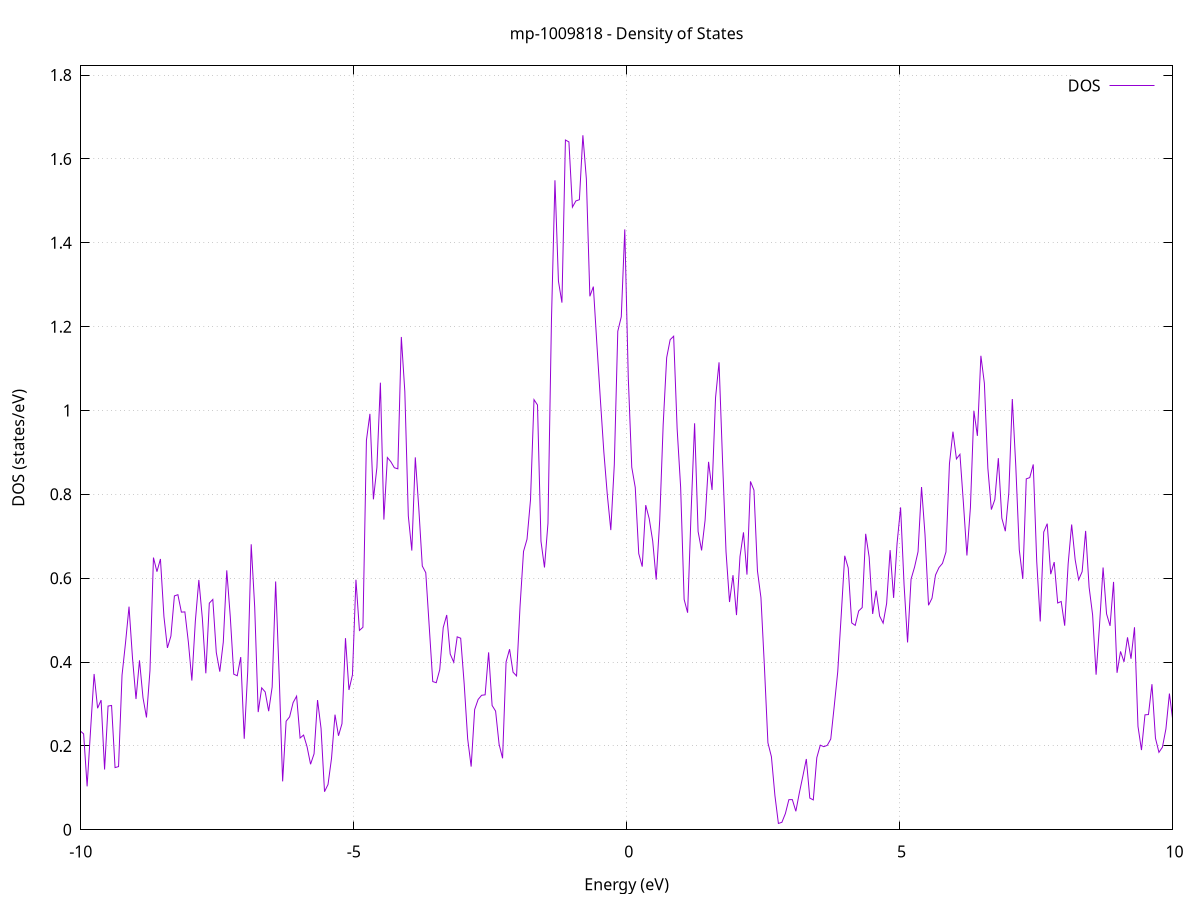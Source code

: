 set title 'mp-1009818 - Density of States'
set xlabel 'Energy (eV)'
set ylabel 'DOS (states/eV)'
set grid
set xrange [-10:10]
set yrange [0:1.822]
set xzeroaxis lt -1
set terminal png size 800,600
set output 'mp-1009818_dos_gnuplot.png'
plot '-' using 1:2 with lines title 'DOS'
-21.588700 0.000000
-21.524700 0.000000
-21.460800 0.000000
-21.396800 0.000000
-21.332900 0.000000
-21.268900 0.000000
-21.204900 0.000000
-21.141000 0.000000
-21.077000 0.000000
-21.013100 0.000000
-20.949100 0.000000
-20.885100 0.000000
-20.821200 0.000000
-20.757200 0.000000
-20.693300 0.000000
-20.629300 0.000000
-20.565300 0.000000
-20.501400 0.000000
-20.437400 0.000000
-20.373500 0.000000
-20.309500 0.000000
-20.245500 0.000000
-20.181600 0.000000
-20.117600 0.000000
-20.053700 0.000000
-19.989700 0.000000
-19.925800 0.000000
-19.861800 0.000000
-19.797800 0.000000
-19.733900 0.000000
-19.669900 0.000000
-19.606000 0.000000
-19.542000 0.000000
-19.478000 0.000000
-19.414100 0.000000
-19.350100 0.000000
-19.286200 0.000000
-19.222200 0.000000
-19.158200 0.000000
-19.094300 0.000000
-19.030300 0.000000
-18.966400 0.000000
-18.902400 0.000000
-18.838400 0.000000
-18.774500 0.000000
-18.710500 0.000000
-18.646600 0.000000
-18.582600 0.000000
-18.518600 0.000000
-18.454700 0.000000
-18.390700 0.000000
-18.326800 0.000000
-18.262800 0.000000
-18.198800 0.000000
-18.134900 0.000000
-18.070900 0.000000
-18.007000 0.000000
-17.943000 0.000000
-17.879000 0.000000
-17.815100 0.000000
-17.751100 0.000000
-17.687200 0.000000
-17.623200 0.000000
-17.559200 0.000000
-17.495300 0.000000
-17.431300 0.000000
-17.367400 0.000000
-17.303400 0.000000
-17.239400 0.000000
-17.175500 0.000000
-17.111500 0.000000
-17.047600 0.000000
-16.983600 0.000000
-16.919600 0.000000
-16.855700 0.000000
-16.791700 0.000000
-16.727800 0.000000
-16.663800 0.000000
-16.599800 0.000000
-16.535900 0.000000
-16.471900 0.000000
-16.408000 0.000000
-16.344000 0.000000
-16.280000 0.000000
-16.216100 0.000000
-16.152100 0.000000
-16.088200 0.000000
-16.024200 0.000000
-15.960200 0.000000
-15.896300 0.000000
-15.832300 0.000600
-15.768400 0.010500
-15.704400 0.048500
-15.640400 0.069600
-15.576500 0.091100
-15.512500 0.129900
-15.448600 0.113600
-15.384600 0.130300
-15.320600 0.166600
-15.256700 0.149900
-15.192700 0.193000
-15.128800 0.208500
-15.064800 0.159100
-15.000800 0.168900
-14.936900 0.251400
-14.872900 0.228700
-14.809000 0.316300
-14.745000 0.222500
-14.681000 0.114800
-14.617100 0.243200
-14.553100 0.421600
-14.489200 0.276400
-14.425200 0.284100
-14.361200 0.293500
-14.297300 0.236000
-14.233300 0.301000
-14.169400 0.335300
-14.105400 0.413000
-14.041400 0.396400
-13.977500 0.280900
-13.913500 0.292100
-13.849600 0.411300
-13.785600 0.412900
-13.721600 0.496800
-13.657700 0.267700
-13.593700 0.417700
-13.529800 0.506600
-13.465800 0.367600
-13.401800 0.466300
-13.337900 0.547500
-13.273900 0.473900
-13.210000 0.588300
-13.146000 0.366300
-13.082000 0.497800
-13.018100 0.658000
-12.954100 0.618800
-12.890200 0.625900
-12.826200 0.684200
-12.762200 0.710600
-12.698300 0.853400
-12.634300 0.764100
-12.570400 0.855800
-12.506400 0.867000
-12.442400 0.757500
-12.378500 1.008300
-12.314500 0.995600
-12.250600 0.584300
-12.186600 0.537900
-12.122600 0.799800
-12.058700 0.882000
-11.994700 0.492500
-11.930800 0.518400
-11.866800 0.431500
-11.802900 0.531000
-11.738900 0.702300
-11.674900 0.490500
-11.611000 0.340700
-11.547000 0.432100
-11.483100 0.479600
-11.419100 0.581200
-11.355100 0.465400
-11.291200 0.417100
-11.227200 0.316900
-11.163300 0.433800
-11.099300 0.516600
-11.035300 0.369800
-10.971400 0.368300
-10.907400 0.477500
-10.843500 0.337900
-10.779500 0.180700
-10.715500 0.124800
-10.651600 0.156900
-10.587600 0.097200
-10.523700 0.131000
-10.459700 0.182700
-10.395700 0.200900
-10.331800 0.266600
-10.267800 0.189200
-10.203900 0.137900
-10.139900 0.152000
-10.075900 0.208900
-10.012000 0.236000
-9.948000 0.228700
-9.884100 0.103500
-9.820100 0.239400
-9.756100 0.371600
-9.692200 0.289900
-9.628200 0.309300
-9.564300 0.143800
-9.500300 0.295100
-9.436300 0.296500
-9.372400 0.148300
-9.308400 0.150700
-9.244500 0.368900
-9.180500 0.445900
-9.116500 0.532200
-9.052600 0.409400
-8.988600 0.311800
-8.924700 0.404200
-8.860700 0.315200
-8.796700 0.267900
-8.732800 0.379500
-8.668800 0.649200
-8.604900 0.615600
-8.540900 0.645900
-8.476900 0.508700
-8.413000 0.433800
-8.349000 0.462000
-8.285100 0.557800
-8.221100 0.560700
-8.157100 0.519100
-8.093200 0.519700
-8.029200 0.447600
-7.965300 0.355900
-7.901300 0.497900
-7.837300 0.595900
-7.773400 0.504800
-7.709400 0.373200
-7.645500 0.540500
-7.581500 0.549400
-7.517500 0.422700
-7.453600 0.377200
-7.389600 0.447400
-7.325700 0.618700
-7.261700 0.508600
-7.197700 0.371100
-7.133800 0.367400
-7.069800 0.411900
-7.005900 0.217000
-6.941900 0.377800
-6.877900 0.680900
-6.814000 0.531000
-6.750000 0.280700
-6.686100 0.338500
-6.622100 0.328800
-6.558100 0.282900
-6.494200 0.340500
-6.430200 0.592200
-6.366300 0.370000
-6.302300 0.115400
-6.238300 0.259000
-6.174400 0.269300
-6.110400 0.303300
-6.046500 0.318700
-5.982500 0.218900
-5.918500 0.225900
-5.854600 0.197900
-5.790600 0.156300
-5.726700 0.181100
-5.662700 0.309400
-5.598700 0.241900
-5.534800 0.090800
-5.470800 0.108100
-5.406900 0.170100
-5.342900 0.274600
-5.278900 0.224200
-5.215000 0.253000
-5.151000 0.457000
-5.087100 0.333500
-5.023100 0.369400
-4.959100 0.596300
-4.895200 0.475500
-4.831200 0.483000
-4.767300 0.929000
-4.703300 0.992000
-4.639300 0.788100
-4.575400 0.864000
-4.511400 1.066400
-4.447500 0.739800
-4.383500 0.887900
-4.319500 0.877800
-4.255600 0.863500
-4.191600 0.860900
-4.127700 1.175400
-4.063700 1.045100
-3.999700 0.748500
-3.935800 0.666000
-3.871800 0.888200
-3.807900 0.767200
-3.743900 0.629200
-3.680000 0.613200
-3.616000 0.483500
-3.552000 0.353500
-3.488100 0.350800
-3.424100 0.381900
-3.360200 0.482400
-3.296200 0.512300
-3.232200 0.419100
-3.168300 0.399800
-3.104300 0.460200
-3.040400 0.456900
-2.976400 0.348100
-2.912400 0.216800
-2.848500 0.150700
-2.784500 0.286800
-2.720600 0.310900
-2.656600 0.320800
-2.592600 0.321900
-2.528700 0.423200
-2.464700 0.296500
-2.400800 0.283100
-2.336800 0.203900
-2.272800 0.170500
-2.208900 0.400300
-2.144900 0.430700
-2.081000 0.375800
-2.017000 0.367000
-1.953000 0.532800
-1.889100 0.663900
-1.825100 0.693100
-1.761200 0.786900
-1.697200 1.025900
-1.633200 1.013200
-1.569300 0.688200
-1.505300 0.625600
-1.441400 0.731000
-1.377400 1.214800
-1.313400 1.549100
-1.249500 1.308500
-1.185500 1.257300
-1.121600 1.645200
-1.057600 1.640600
-0.993600 1.485000
-0.929700 1.499900
-0.865700 1.502800
-0.801800 1.656500
-0.737800 1.552100
-0.673800 1.272400
-0.609900 1.295500
-0.545900 1.159500
-0.482000 1.027700
-0.418000 0.901600
-0.354000 0.798700
-0.290100 0.714800
-0.226100 0.870800
-0.162200 1.189100
-0.098200 1.223500
-0.034200 1.432000
0.029700 1.079200
0.093700 0.864800
0.157600 0.816500
0.221600 0.658700
0.285600 0.627700
0.349500 0.774300
0.413500 0.742000
0.477400 0.688800
0.541400 0.596600
0.605400 0.737400
0.669300 0.966300
0.733300 1.126200
0.797200 1.169000
0.861200 1.177200
0.925200 0.956100
0.989100 0.816800
1.053100 0.549400
1.117000 0.517700
1.181000 0.758500
1.245000 0.969600
1.308900 0.711500
1.372900 0.666300
1.436800 0.737900
1.500800 0.877600
1.564800 0.810500
1.628700 1.030600
1.692700 1.114900
1.756600 0.881700
1.820600 0.663200
1.884600 0.543200
1.948500 0.607300
2.012500 0.512100
2.076400 0.651700
2.140400 0.709400
2.204400 0.608600
2.268300 0.830900
2.332300 0.810100
2.396200 0.617800
2.460200 0.553800
2.524200 0.388400
2.588100 0.207500
2.652100 0.174300
2.716000 0.082100
2.780000 0.015100
2.844000 0.017800
2.907900 0.038600
2.971900 0.071800
3.035800 0.071900
3.099800 0.044100
3.163800 0.088000
3.227700 0.127600
3.291700 0.168800
3.355600 0.075600
3.419600 0.071200
3.483600 0.172000
3.547500 0.201800
3.611500 0.198200
3.675400 0.201400
3.739400 0.216500
3.803400 0.295300
3.867300 0.377000
3.931300 0.512500
3.995200 0.653500
4.059200 0.624500
4.123200 0.493400
4.187100 0.487500
4.251100 0.522000
4.315000 0.530000
4.379000 0.705900
4.442900 0.650300
4.506900 0.514800
4.570900 0.570400
4.634800 0.509600
4.698800 0.492900
4.762700 0.539700
4.826700 0.667100
4.890700 0.553100
4.954600 0.683600
5.018600 0.768900
5.082500 0.584400
5.146500 0.446800
5.210500 0.597800
5.274400 0.626500
5.338400 0.663200
5.402300 0.817500
5.466300 0.703700
5.530300 0.535500
5.594200 0.552300
5.658200 0.607500
5.722100 0.625500
5.786100 0.635400
5.850100 0.662600
5.914000 0.873500
5.978000 0.949500
6.041900 0.884500
6.105900 0.895600
6.169900 0.778600
6.233800 0.654200
6.297800 0.768500
6.361700 0.998800
6.425700 0.939500
6.489700 1.130500
6.553600 1.065100
6.617600 0.862300
6.681500 0.763700
6.745500 0.787700
6.809500 0.886400
6.873400 0.743300
6.937400 0.712100
7.001300 0.803700
7.065300 1.027400
7.129300 0.866900
7.193200 0.667600
7.257200 0.598300
7.321100 0.837000
7.385100 0.840000
7.449100 0.871400
7.513000 0.639400
7.577000 0.496900
7.640900 0.710200
7.704900 0.730100
7.768900 0.609600
7.832800 0.638500
7.896800 0.540900
7.960700 0.544500
8.024700 0.486800
8.088700 0.634800
8.152600 0.728100
8.216600 0.644400
8.280500 0.596200
8.344500 0.615600
8.408500 0.712900
8.472400 0.578500
8.536400 0.512600
8.600300 0.369900
8.664300 0.490300
8.728300 0.625500
8.792200 0.514900
8.856200 0.486400
8.920100 0.591200
8.984100 0.374400
9.048100 0.425400
9.112000 0.400500
9.176000 0.459000
9.239900 0.407900
9.303900 0.483000
9.367900 0.246600
9.431800 0.190100
9.495800 0.274200
9.559700 0.274800
9.623700 0.347200
9.687700 0.218600
9.751600 0.184700
9.815600 0.197000
9.879500 0.240600
9.943500 0.324900
10.007500 0.258600
10.071400 0.215000
10.135400 0.105200
10.199300 0.115000
10.263300 0.186900
10.327300 0.163600
10.391200 0.071700
10.455200 0.117700
10.519100 0.167000
10.583100 0.140000
10.647100 0.103900
10.711000 0.043200
10.775000 0.048000
10.838900 0.038700
10.902900 0.025900
10.966900 0.005600
11.030800 0.016000
11.094800 0.021700
11.158700 0.010900
11.222700 0.013000
11.286700 0.073200
11.350600 0.111300
11.414600 0.058500
11.478500 0.048600
11.542500 0.112200
11.606500 0.144900
11.670400 0.092000
11.734400 0.047300
11.798300 0.077000
11.862300 0.176300
11.926300 0.143000
11.990200 0.079500
12.054200 0.100600
12.118100 0.309200
12.182100 0.319700
12.246100 0.133000
12.310000 0.098800
12.374000 0.174400
12.437900 0.334100
12.501900 0.231000
12.565800 0.187300
12.629800 0.087500
12.693800 0.218500
12.757700 0.466900
12.821700 0.353500
12.885600 0.267500
12.949600 0.308800
13.013600 0.370300
13.077500 0.324900
13.141500 0.247800
13.205400 0.399800
13.269400 0.459200
13.333400 0.267800
13.397300 0.325400
13.461300 0.473700
13.525200 0.502500
13.589200 0.477100
13.653200 0.571800
13.717100 0.604300
13.781100 0.519600
13.845000 0.470300
13.909000 0.405500
13.973000 0.421500
14.036900 0.649500
14.100900 0.580900
14.164800 0.715500
14.228800 0.754300
14.292800 0.570700
14.356700 0.724300
14.420700 1.022600
14.484600 0.860700
14.548600 0.792600
14.612600 1.138700
14.676500 1.396000
14.740500 1.320300
14.804400 1.274400
14.868400 1.193000
14.932400 0.691600
14.996300 0.890600
15.060300 1.328200
15.124200 1.086900
15.188200 0.692500
15.252200 0.642000
15.316100 0.560500
15.380100 0.867700
15.444000 1.262100
15.508000 1.100200
15.572000 1.055400
15.635900 1.030600
15.699900 0.991900
15.763800 1.047300
15.827800 1.087700
15.891800 1.195500
15.955700 0.857700
16.019700 0.929400
16.083600 1.041300
16.147600 1.064600
16.211600 0.808900
16.275500 0.657300
16.339500 0.941700
16.403400 0.836000
16.467400 0.674100
16.531400 0.988100
16.595300 0.913800
16.659300 1.018200
16.723200 0.947800
16.787200 1.134700
16.851200 1.134400
16.915100 0.818600
16.979100 1.035900
17.043000 1.069100
17.107000 2.052000
17.171000 2.859200
17.234900 2.415900
17.298900 1.870100
17.362800 1.516400
17.426800 1.319500
17.490800 1.193500
17.554700 1.462400
17.618700 1.406100
17.682600 1.171300
17.746600 1.074300
17.810600 1.095700
17.874500 1.214300
17.938500 1.192900
18.002400 1.363600
18.066400 0.931100
18.130400 0.711200
18.194300 0.899900
18.258300 1.353100
18.322200 1.369500
18.386200 1.398100
18.450200 1.145100
18.514100 0.894700
18.578100 0.708000
18.642000 0.860200
18.706000 1.030500
18.770000 1.209700
18.833900 1.274200
18.897900 0.834000
18.961800 0.823200
19.025800 1.135900
19.089800 0.899600
19.153700 0.945300
19.217700 1.036100
19.281600 0.931000
19.345600 0.762300
19.409600 0.994300
19.473500 1.098000
19.537500 1.140000
19.601400 1.169200
19.665400 1.067000
19.729400 0.968000
19.793300 0.988500
19.857300 1.135700
19.921200 1.441400
19.985200 1.767500
20.049200 1.496000
20.113100 1.327900
20.177100 1.508300
20.241000 1.518900
20.305000 1.121000
20.369000 1.145500
20.432900 1.017100
20.496900 0.932400
20.560800 0.834600
20.624800 0.622300
20.688700 0.526100
20.752700 0.555500
20.816700 0.755500
20.880600 0.648800
20.944600 0.686000
21.008500 0.611100
21.072500 0.508700
21.136500 0.524400
21.200400 0.603900
21.264400 0.795700
21.328300 0.746000
21.392300 0.594900
21.456300 0.415400
21.520200 0.787800
21.584200 0.827200
21.648100 0.679200
21.712100 0.792600
21.776100 0.864500
21.840000 0.952600
21.904000 0.851300
21.967900 0.785800
22.031900 1.104400
22.095900 1.304400
22.159800 1.245100
22.223800 1.126800
22.287700 1.280600
22.351700 1.150600
22.415700 1.049100
22.479600 1.136500
22.543600 1.108700
22.607500 0.984700
22.671500 1.299300
22.735500 1.398500
22.799400 1.527400
22.863400 1.957300
22.927300 1.925800
22.991300 1.842200
23.055300 1.226400
23.119200 0.862400
23.183200 0.934600
23.247100 0.782300
23.311100 0.755000
23.375100 1.033400
23.439000 0.994200
23.503000 0.748800
23.566900 0.530900
23.630900 0.579100
23.694900 0.571400
23.758800 0.680700
23.822800 0.643100
23.886700 0.621000
23.950700 0.597800
24.014700 0.710400
24.078600 0.770600
24.142600 0.728700
24.206500 0.665700
24.270500 0.695700
24.334500 0.937600
24.398400 1.044200
24.462400 0.630000
24.526300 0.570300
24.590300 0.688200
24.654300 0.931100
24.718200 0.858500
24.782200 0.830500
24.846100 0.749900
24.910100 0.997600
24.974100 0.889300
25.038000 0.728700
25.102000 0.642300
25.165900 0.490000
25.229900 0.292100
25.293900 0.385800
25.357800 0.254800
25.421800 0.166900
25.485700 0.200500
25.549700 0.245300
25.613700 0.262400
25.677600 0.348800
25.741600 0.246400
25.805500 0.258200
25.869500 0.311600
25.933500 0.347800
25.997400 0.271500
26.061400 0.219200
26.125300 0.386100
26.189300 0.442400
26.253300 0.434300
26.317200 0.252100
26.381200 0.382600
26.445100 0.793200
26.509100 0.728700
26.573100 0.788300
26.637000 1.034000
26.701000 1.073300
26.764900 1.080300
26.828900 0.912000
26.892900 0.983600
26.956800 1.102600
27.020800 1.115400
27.084700 0.828800
27.148700 0.507300
27.212700 0.603600
27.276600 0.705900
27.340600 0.624500
27.404500 0.464800
27.468500 0.388000
27.532500 0.790900
27.596400 1.091700
27.660400 0.949100
27.724300 0.595000
27.788300 0.644400
27.852300 0.802600
27.916200 0.754500
27.980200 0.951400
28.044100 1.062900
28.108100 0.775200
28.172100 0.512500
28.236000 0.651600
28.300000 0.690800
28.363900 0.773100
28.427900 0.682500
28.491900 0.301300
28.555800 0.247100
28.619800 0.379100
28.683700 0.369000
28.747700 0.385700
28.811600 0.591800
28.875600 0.830600
28.939600 0.874200
29.003500 1.033000
29.067500 1.091800
29.131400 0.914300
29.195400 0.845200
29.259400 0.788200
29.323300 0.760400
29.387300 0.826900
29.451200 0.796500
29.515200 0.813600
29.579200 1.102700
29.643100 1.185800
29.707100 0.969400
29.771000 0.701200
29.835000 0.540400
29.899000 0.676500
29.962900 0.839900
30.026900 0.794600
30.090800 0.620100
30.154800 0.620300
30.218800 0.711300
30.282700 0.693000
30.346700 0.721300
30.410600 0.679300
30.474600 0.610300
30.538600 0.479400
30.602500 0.433400
30.666500 0.520200
30.730400 0.470200
30.794400 0.446800
30.858400 0.703100
30.922300 0.766600
30.986300 0.660400
31.050200 0.552200
31.114200 0.662500
31.178200 0.734400
31.242100 0.601500
31.306100 0.773700
31.370000 0.911100
31.434000 0.806100
31.498000 0.573500
31.561900 0.678300
31.625900 0.927400
31.689800 1.271500
31.753800 1.167500
31.817800 1.120400
31.881700 1.163300
31.945700 1.257900
32.009600 0.956300
32.073600 1.001900
32.137600 1.333400
32.201500 1.309200
32.265500 1.465900
32.329400 1.599500
32.393400 1.109200
32.457400 1.004900
32.521300 0.963500
32.585300 0.920300
32.649200 0.841500
32.713200 0.903000
32.777200 0.908700
32.841100 1.039400
32.905100 1.360700
32.969000 1.403700
33.033000 2.072400
33.097000 2.476700
33.160900 1.816300
33.224900 1.442900
33.288800 1.189400
33.352800 1.045900
33.416800 1.233100
33.480700 0.870300
33.544700 0.683400
33.608600 0.697500
33.672600 0.928600
33.736600 1.182000
33.800500 1.097000
33.864500 0.821000
33.928400 0.729300
33.992400 0.819100
34.056400 1.047400
34.120300 0.739300
34.184300 0.543600
34.248200 0.691200
34.312200 0.663500
34.376200 0.490000
34.440100 0.408200
34.504100 0.388500
34.568000 0.600000
34.632000 0.614900
34.696000 0.564700
34.759900 0.549800
34.823900 0.470100
34.887800 0.337600
34.951800 0.359300
35.015800 0.424400
35.079700 0.549000
35.143700 0.420200
35.207600 0.231600
35.271600 0.294200
35.335600 0.355100
35.399500 0.524400
35.463500 0.434400
35.527400 0.235300
35.591400 0.172300
35.655400 0.299100
35.719300 0.405500
35.783300 0.285500
35.847200 0.285300
35.911200 0.285000
35.975200 0.155600
36.039100 0.148500
36.103100 0.311500
36.167000 0.408400
36.231000 0.389600
36.295000 0.225800
36.358900 0.160200
36.422900 0.173500
36.486800 0.182900
36.550800 0.270100
36.614800 0.245200
36.678700 0.257000
36.742700 0.281700
36.806600 0.464500
36.870600 0.501400
36.934500 0.501000
36.998500 0.731000
37.062500 0.882700
37.126400 0.890500
37.190400 0.660500
37.254300 0.414500
37.318300 0.453000
37.382300 0.579300
37.446200 0.724700
37.510200 0.571900
37.574100 0.431800
37.638100 0.640100
37.702100 0.745600
37.766000 0.524100
37.830000 0.495800
37.893900 0.650500
37.957900 0.459500
38.021900 0.389100
38.085800 0.600400
38.149800 0.559100
38.213700 0.802000
38.277700 1.038000
38.341700 1.048600
38.405600 0.872600
38.469600 0.784000
38.533500 0.620200
38.597500 0.540800
38.661500 0.742000
38.725400 0.901600
38.789400 0.657400
38.853300 0.547100
38.917300 0.718100
38.981300 0.653600
39.045200 0.658500
39.109200 0.772000
39.173100 0.823300
39.237100 0.802000
39.301100 0.538600
39.365000 0.635700
39.429000 0.820500
39.492900 0.657200
39.556900 0.811200
39.620900 0.842300
39.684800 0.765900
39.748800 0.760900
39.812700 0.827900
39.876700 0.770900
39.940700 0.754700
40.004600 0.812700
40.068600 0.919300
40.132500 0.838100
40.196500 0.861300
40.260500 0.849900
40.324400 0.828300
40.388400 0.748900
40.452300 0.815400
40.516300 0.717600
40.580300 0.595400
40.644200 0.702700
40.708200 0.538500
40.772100 0.573800
40.836100 0.535100
40.900100 0.444300
40.964000 0.432100
41.028000 0.671400
41.091900 0.911600
41.155900 0.908600
41.219900 0.600700
41.283800 0.311000
41.347800 0.324100
41.411700 0.571800
41.475700 0.592100
41.539700 0.480100
41.603600 0.371600
41.667600 0.322300
41.731500 0.372000
41.795500 0.442900
41.859500 0.490400
41.923400 0.404500
41.987400 0.633000
42.051300 0.405300
42.115300 0.300700
42.179300 0.477700
42.243200 0.518300
42.307200 0.556500
42.371100 0.651100
42.435100 0.482100
42.499100 0.699700
42.563000 0.895100
42.627000 0.739300
42.690900 0.797600
42.754900 1.076400
42.818900 0.864100
42.882800 0.598600
42.946800 0.721700
43.010700 0.772000
43.074700 0.656200
43.138700 0.745500
43.202600 0.869400
43.266600 0.989100
43.330500 0.894600
43.394500 0.915600
43.458500 0.944900
43.522400 0.680300
43.586400 0.639700
43.650300 0.779600
43.714300 0.895300
43.778300 0.466500
43.842200 0.645200
43.906200 0.744100
43.970100 0.703200
44.034100 0.959200
44.098100 1.009500
44.162000 0.661800
44.226000 0.609500
44.289900 0.528000
44.353900 0.551100
44.417900 0.636400
44.481800 0.679600
44.545800 0.500500
44.609700 0.688000
44.673700 0.879100
44.737700 0.749500
44.801600 0.724400
44.865600 0.745800
44.929500 0.696100
44.993500 0.646000
45.057400 0.481100
45.121400 0.494100
45.185400 0.590600
45.249300 0.602800
45.313300 0.489400
45.377200 0.401300
45.441200 0.439100
45.505200 0.593600
45.569100 0.642100
45.633100 0.710300
45.697000 0.995700
45.761000 1.271000
45.825000 1.061500
45.888900 1.026100
45.952900 1.010300
46.016800 0.889100
46.080800 1.122500
46.144800 1.109600
46.208700 1.029000
46.272700 1.003400
46.336600 0.943700
46.400600 1.195700
46.464600 1.246400
46.528500 1.212000
46.592500 0.995500
46.656400 1.108200
46.720400 1.167500
46.784400 0.953400
46.848300 0.963900
46.912300 1.062700
46.976200 1.166300
47.040200 1.264900
47.104200 1.309600
47.168100 1.187900
47.232100 0.946500
47.296000 0.820800
47.360000 1.371200
47.424000 1.577100
47.487900 1.093800
47.551900 0.963800
47.615800 0.813300
47.679800 0.801800
47.743800 1.035700
47.807700 1.311700
47.871700 0.909900
47.935600 0.829400
47.999600 1.063800
48.063600 1.131400
48.127500 0.977100
48.191500 0.758400
48.255400 0.855800
48.319400 0.967700
48.383400 1.139000
48.447300 1.012900
48.511300 1.122800
48.575200 1.438600
48.639200 1.286600
48.703200 0.830100
48.767100 0.854000
48.831100 1.186500
48.895000 1.306400
48.959000 1.750400
49.023000 1.243700
49.086900 0.796200
49.150900 0.869900
49.214800 0.789600
49.278800 1.053100
49.342800 1.219100
49.406700 1.234200
49.470700 1.356000
49.534600 1.121700
49.598600 0.847500
49.662600 0.780900
49.726500 0.778400
49.790500 0.853500
49.854400 0.915900
49.918400 0.967300
49.982400 1.061300
50.046300 1.035600
50.110300 0.891300
50.174200 1.072200
50.238200 1.064100
50.302200 1.127900
50.366100 1.140400
50.430100 1.219700
50.494000 1.102000
50.558000 0.927200
50.622000 1.180700
50.685900 0.968400
50.749900 0.852400
50.813800 1.036800
50.877800 1.302200
50.941800 1.225100
51.005700 1.011200
51.069700 0.963400
51.133600 0.971600
51.197600 1.081500
51.261600 1.061500
51.325500 1.029900
51.389500 1.171500
51.453400 1.452800
51.517400 1.426100
51.581400 1.453400
51.645300 1.315700
51.709300 1.034500
51.773200 0.961400
51.837200 1.038500
51.901200 1.431500
51.965100 1.484600
52.029100 1.633100
52.093000 1.838000
52.157000 1.571800
52.221000 1.476300
52.284900 1.438400
52.348900 1.433700
52.412800 1.369500
52.476800 1.278600
52.540800 1.442600
52.604700 1.558700
52.668700 1.486600
52.732600 1.523700
52.796600 1.508800
52.860600 1.608600
52.924500 1.524300
52.988500 1.756700
53.052400 1.383200
53.116400 1.032100
53.180300 1.224000
53.244300 1.230400
53.308300 1.180200
53.372200 1.184900
53.436200 1.223200
53.500100 1.007000
53.564100 1.144700
53.628100 1.058500
53.692000 1.026700
53.756000 0.952200
53.819900 0.904800
53.883900 1.208200
53.947900 1.186300
54.011800 1.386600
54.075800 1.163100
54.139700 1.086000
54.203700 1.242800
54.267700 1.425700
54.331600 1.470000
54.395600 1.165000
54.459500 1.319100
54.523500 1.363100
54.587500 1.206300
54.651400 1.155400
54.715400 1.332800
54.779300 1.457000
54.843300 1.349400
54.907300 1.093900
54.971200 0.922200
55.035200 1.127200
55.099100 1.213400
55.163100 1.239900
55.227100 1.012200
55.291000 1.290900
55.355000 1.604000
55.418900 1.458500
55.482900 1.230300
55.546900 1.203500
55.610800 1.262400
55.674800 1.149500
55.738700 1.192600
55.802700 1.197600
55.866700 1.038600
55.930600 0.951200
55.994600 1.039200
56.058500 0.960300
56.122500 1.321400
56.186500 1.390100
56.250400 1.265100
56.314400 1.198400
56.378300 1.209200
56.442300 0.919100
56.506300 0.637600
56.570200 0.870200
56.634200 1.071500
56.698100 0.936700
56.762100 0.806600
56.826100 0.813300
56.890000 1.128500
56.954000 1.007000
57.017900 0.837300
57.081900 0.902400
57.145900 1.061700
57.209800 0.976000
57.273800 0.965300
57.337700 0.994300
57.401700 0.939300
57.465700 0.778600
57.529600 0.859700
57.593600 0.992700
57.657500 0.910800
57.721500 0.714300
57.785500 0.541500
57.849400 0.517100
57.913400 0.622600
57.977300 0.848600
58.041300 0.851000
58.105300 0.611400
58.169200 0.788300
58.233200 0.736600
58.297100 0.613100
58.361100 0.825700
58.425100 0.856400
58.489000 0.522900
58.553000 0.495100
58.616900 0.647400
58.680900 0.812800
58.744900 0.765200
58.808800 0.887600
58.872800 0.914700
58.936700 0.792900
59.000700 0.602200
59.064700 0.830400
59.128600 0.882000
59.192600 0.660600
59.256500 0.541900
59.320500 0.672500
59.384500 0.658700
59.448400 0.690800
59.512400 0.828800
59.576300 0.661800
59.640300 0.539600
59.704300 0.660400
59.768200 0.578900
59.832200 0.723600
59.896100 0.782600
59.960100 0.811600
60.024100 0.957500
60.088000 0.900900
60.152000 0.811500
60.215900 0.534600
60.279900 0.549300
60.343900 0.806500
60.407800 0.837000
60.471800 0.876900
60.535700 0.947100
60.599700 0.790600
60.663700 0.758800
60.727600 0.762500
60.791600 0.499700
60.855500 0.589000
60.919500 0.794100
60.983500 0.831500
61.047400 0.959900
61.111400 0.985000
61.175300 1.150800
61.239300 1.101600
61.303200 1.129900
61.367200 1.341000
61.431200 1.111500
61.495100 1.181200
61.559100 1.184200
61.623000 1.202100
61.687000 0.992300
61.751000 0.961100
61.814900 0.904000
61.878900 0.923900
61.942800 0.940600
62.006800 1.045700
62.070800 0.979800
62.134700 0.773800
62.198700 0.967400
62.262600 1.090900
62.326600 0.999200
62.390600 1.009500
62.454500 0.954800
62.518500 0.785600
62.582400 0.806600
62.646400 0.983500
62.710400 1.710500
62.774300 1.870700
62.838300 1.619200
62.902200 1.634000
62.966200 1.378200
63.030200 1.487600
63.094100 1.384500
63.158100 1.304200
63.222000 1.171200
63.286000 1.217100
63.350000 1.109600
63.413900 0.966100
63.477900 0.861900
63.541800 0.978100
63.605800 1.064500
63.669800 1.166600
63.733700 1.302500
63.797700 1.261900
63.861600 0.993900
63.925600 0.937700
63.989600 0.992800
64.053500 1.075600
64.117500 0.938100
64.181400 0.939400
64.245400 1.125600
64.309400 1.311900
64.373300 1.053400
64.437300 1.257200
64.501200 1.734800
64.565200 1.260400
64.629200 1.049900
64.693100 1.463000
64.757100 1.058400
64.821000 0.864500
64.885000 1.086700
64.949000 1.193500
65.012900 1.506000
65.076900 1.498100
65.140800 1.332000
65.204800 1.392600
65.268800 1.291600
65.332700 1.463400
65.396700 1.244000
65.460600 0.898900
65.524600 1.264700
65.588600 0.989500
65.652500 1.007100
65.716500 1.181500
65.780400 1.233000
65.844400 1.241400
65.908400 1.037400
65.972300 1.212300
66.036300 1.329400
66.100200 1.319500
66.164200 1.139100
66.228200 1.105200
66.292100 1.308600
66.356100 1.170900
66.420000 0.957000
66.484000 1.060200
66.548000 0.873200
66.611900 0.849500
66.675900 0.578700
66.739800 0.594700
66.803800 0.663900
66.867800 0.706400
66.931700 0.738200
66.995700 0.848600
67.059600 0.861600
67.123600 0.838400
67.187600 0.795500
67.251500 0.927200
67.315500 1.167100
67.379400 1.265700
67.443400 1.345600
67.507400 1.484100
67.571300 1.583800
67.635300 1.586700
67.699200 1.502700
67.763200 1.149500
67.827200 0.927100
67.891100 0.973800
67.955100 1.324300
68.019000 1.253000
68.083000 1.280300
68.147000 1.008400
68.210900 0.925400
68.274900 1.202800
68.338800 1.496700
68.402800 1.272200
68.466800 0.842500
68.530700 0.737800
68.594700 1.032600
68.658600 1.215800
68.722600 1.114100
68.786600 1.220000
68.850500 1.321500
68.914500 1.052000
68.978400 0.851400
69.042400 0.880800
69.106400 1.268300
69.170300 1.101300
69.234300 0.888100
69.298200 0.814600
69.362200 0.708600
69.426100 1.148400
69.490100 1.118200
69.554100 1.078200
69.618000 0.996200
69.682000 1.031100
69.745900 1.463900
69.809900 1.916800
69.873900 1.596500
69.937800 1.120000
70.001800 0.972200
70.065700 1.112800
70.129700 1.134000
70.193700 0.977700
70.257600 1.165800
70.321600 1.226200
70.385500 1.349000
70.449500 1.325400
70.513500 1.052000
70.577400 1.136400
70.641400 1.600000
70.705300 1.557100
70.769300 1.383800
70.833300 1.274400
70.897200 0.997600
70.961200 0.962700
71.025100 1.369900
71.089100 1.205500
71.153100 1.133200
71.217000 1.183000
71.281000 1.209800
71.344900 1.107200
71.408900 0.639100
71.472900 0.719400
71.536800 0.864400
71.600800 1.094000
71.664700 1.414800
71.728700 1.232100
71.792700 1.031400
71.856600 1.104000
71.920600 0.900000
71.984500 0.731600
72.048500 0.842000
72.112500 1.236100
72.176400 1.237100
72.240400 1.065600
72.304300 0.934500
72.368300 1.053500
72.432300 0.940800
72.496200 0.848400
72.560200 0.951300
72.624100 0.956600
72.688100 1.021200
72.752100 1.342900
72.816000 1.111400
72.880000 1.124300
72.943900 1.396100
73.007900 1.484300
73.071900 1.593600
73.135800 1.485500
73.199800 1.147100
73.263700 0.926000
73.327700 1.018000
73.391700 1.381000
73.455600 1.514000
73.519600 1.262700
73.583500 1.081300
73.647500 1.100300
73.711500 1.120900
73.775400 1.202900
73.839400 1.318900
73.903300 1.519300
73.967300 1.665800
74.031300 1.691800
74.095200 1.421800
74.159200 1.508300
74.223100 1.841800
74.287100 1.823200
74.351100 1.790900
74.415000 1.783600
74.479000 1.606300
74.542900 1.291400
74.606900 1.299400
74.670900 1.201800
74.734800 1.177000
74.798800 1.163100
74.862700 1.365400
74.926700 0.950900
74.990700 0.868000
75.054600 1.042600
75.118600 1.106300
75.182500 0.826300
75.246500 0.837900
75.310500 1.030800
75.374400 1.393700
75.438400 1.048000
75.502300 1.002800
75.566300 1.204000
75.630300 1.078300
75.694200 1.052000
75.758200 1.116000
75.822100 1.394900
75.886100 1.458200
75.950100 1.178300
76.014000 0.972300
76.078000 1.248900
76.141900 1.120200
76.205900 0.914600
76.269900 1.111300
76.333800 1.164000
76.397800 1.167900
76.461700 1.076600
76.525700 0.988700
76.589700 0.951500
76.653600 0.925400
76.717600 0.904500
76.781500 0.966000
76.845500 1.158400
76.909500 1.249800
76.973400 1.804200
77.037400 1.387800
77.101300 1.183400
77.165300 1.415100
77.229300 1.470200
77.293200 1.269500
77.357200 1.381200
77.421100 1.642900
77.485100 1.359900
77.549000 1.159600
77.613000 1.069100
77.677000 0.995700
77.740900 1.078900
77.804900 1.279100
77.868800 1.541600
77.932800 1.496200
77.996800 1.194900
78.060700 1.268900
78.124700 1.409200
78.188600 1.145100
78.252600 1.003100
78.316600 1.057300
78.380500 1.152700
78.444500 1.040100
78.508400 1.134600
78.572400 1.228500
78.636400 1.076200
78.700300 0.933800
78.764300 1.126800
78.828200 1.187200
78.892200 1.220100
78.956200 1.373500
79.020100 1.133600
79.084100 0.799400
79.148000 1.104100
79.212000 1.262000
79.276000 1.063000
79.339900 0.837300
79.403900 0.979200
79.467800 0.991000
79.531800 0.935000
79.595800 0.928000
79.659700 0.853200
79.723700 1.057500
79.787600 1.120400
79.851600 1.143400
79.915600 1.353000
79.979500 1.519500
80.043500 1.151200
80.107400 1.104200
80.171400 1.309600
80.235400 1.385600
80.299300 1.152800
80.363300 1.369000
80.427200 1.208500
80.491200 1.015000
80.555200 1.017200
80.619100 1.128100
80.683100 1.096600
80.747000 1.144000
80.811000 1.156200
80.875000 1.187300
80.938900 1.102100
81.002900 1.384000
81.066800 1.627700
81.130800 1.385500
81.194800 1.543900
81.258700 1.278100
81.322700 0.930400
81.386600 1.101800
81.450600 1.439500
81.514600 1.922200
81.578500 1.559000
81.642500 1.110400
81.706400 1.281800
81.770400 1.346100
81.834400 1.338400
81.898300 1.194300
81.962300 1.266400
82.026200 1.179300
82.090200 1.148000
82.154200 1.253700
82.218100 1.281600
82.282100 1.492800
82.346000 1.738500
82.410000 1.817000
82.474000 1.605400
82.537900 1.544100
82.601900 1.469400
82.665800 1.380600
82.729800 0.862100
82.793800 1.054100
82.857700 1.096700
82.921700 0.898000
82.985600 1.148500
83.049600 1.124200
83.113600 1.202300
83.177500 1.103800
83.241500 1.109400
83.305400 0.994200
83.369400 0.959200
83.433400 0.678800
83.497300 0.646000
83.561300 0.768300
83.625200 1.026800
83.689200 1.272800
83.753200 1.233100
83.817100 1.087000
83.881100 1.474200
83.945000 1.356900
84.009000 1.240500
84.073000 1.197100
84.136900 1.246700
84.200900 1.419300
84.264800 1.488400
84.328800 1.849200
84.392800 1.559100
84.456700 1.397500
84.520700 1.395200
84.584600 1.241200
84.648600 1.100400
84.712600 1.145000
84.776500 1.159300
84.840500 1.431400
84.904400 1.220300
84.968400 1.159900
85.032400 1.095600
85.096300 1.144500
85.160300 1.220200
85.224200 1.491800
85.288200 1.716500
85.352200 1.345600
85.416100 1.260500
85.480100 1.401200
85.544000 1.052000
85.608000 1.113600
85.671900 1.338700
85.735900 1.685100
85.799900 1.243300
85.863800 1.033400
85.927800 1.321800
85.991700 1.187400
86.055700 0.803200
86.119700 1.083500
86.183600 1.268600
86.247600 1.164900
86.311500 0.986100
86.375500 0.783700
86.439500 0.743300
86.503400 0.844300
86.567400 0.989900
86.631300 0.973800
86.695300 1.009000
86.759300 1.098800
86.823200 1.008200
86.887200 0.964300
86.951100 0.942500
87.015100 0.907900
87.079100 1.067000
87.143000 1.260600
87.207000 1.054600
87.270900 0.877300
87.334900 0.950300
87.398900 1.242900
87.462800 1.185900
87.526800 1.428100
87.590700 1.395500
87.654700 1.205100
87.718700 1.512100
87.782600 1.394900
87.846600 1.149000
87.910500 0.959300
87.974500 0.931100
88.038500 1.420900
88.102400 1.366900
88.166400 1.246800
88.230300 1.018300
88.294300 0.937000
88.358300 1.120600
88.422200 1.256200
88.486200 1.360000
88.550100 1.357400
88.614100 1.294900
88.678100 1.372600
88.742000 1.696400
88.806000 1.351800
88.869900 1.371900
88.933900 1.504900
88.997900 1.645200
89.061800 1.410100
89.125800 0.986000
89.189700 1.001000
89.253700 1.450000
89.317700 1.565100
89.381600 1.501900
89.445600 1.411700
89.509500 1.094100
89.573500 1.109000
89.637500 1.161200
89.701400 1.281900
89.765400 1.403700
89.829300 1.370400
89.893300 1.283400
89.957300 1.193500
90.021200 1.078800
90.085200 1.128700
90.149100 1.184400
90.213100 1.142100
90.277100 0.844600
90.341000 1.119200
90.405000 1.222800
90.468900 1.481500
90.532900 1.239900
90.596900 1.278700
90.660800 1.543000
90.724800 1.466000
90.788700 1.541400
90.852700 1.585000
90.916700 1.313400
90.980600 1.295800
91.044600 1.591100
91.108500 1.374100
91.172500 1.319800
91.236500 1.283700
91.300400 0.890500
91.364400 1.042200
91.428300 1.184600
91.492300 1.355900
91.556300 1.448100
91.620200 1.281800
91.684200 1.129700
91.748100 1.233300
91.812100 1.412600
91.876100 1.292300
91.940000 1.260300
92.004000 1.005400
92.067900 1.072800
92.131900 1.146800
92.195900 1.197700
92.259800 1.272400
92.323800 1.227100
92.387700 1.008100
92.451700 1.242700
92.515700 1.132100
92.579600 1.212300
92.643600 1.150100
92.707500 0.966400
92.771500 1.110000
92.835500 1.372000
92.899400 1.196200
92.963400 1.190000
93.027300 1.383700
93.091300 1.434000
93.155300 0.885100
93.219200 0.736500
93.283200 0.694400
93.347100 0.771000
93.411100 0.886100
93.475100 0.901200
93.539000 0.967200
93.603000 0.839500
93.666900 0.640200
93.730900 0.578600
93.794800 0.784800
93.858800 0.920400
93.922800 0.842200
93.986700 0.816700
94.050700 0.919600
94.114600 0.935100
94.178600 0.430800
94.242600 0.256800
94.306500 0.449500
94.370500 0.623000
94.434400 0.693000
94.498400 0.478700
94.562400 0.492500
94.626300 0.436200
94.690300 0.284500
94.754200 0.201100
94.818200 0.286600
94.882200 0.370800
94.946100 0.432400
95.010100 0.311200
95.074000 0.262100
95.138000 0.306000
95.202000 0.366900
95.265900 0.435900
95.329900 0.283400
95.393800 0.311000
95.457800 0.339400
95.521800 0.254000
95.585700 0.170500
95.649700 0.265200
95.713600 0.265100
95.777600 0.297700
95.841600 0.178900
95.905500 0.183900
95.969500 0.196200
96.033400 0.192400
96.097400 0.155700
96.161400 0.179300
96.225300 0.221400
96.289300 0.156100
96.353200 0.132600
96.417200 0.114100
96.481200 0.107200
96.545100 0.132900
96.609100 0.104200
96.673000 0.160600
96.737000 0.247200
96.801000 0.151700
96.864900 0.133000
96.928900 0.242500
96.992800 0.187200
97.056800 0.100400
97.120800 0.037700
97.184700 0.030600
97.248700 0.129400
97.312600 0.092300
97.376600 0.111300
97.440600 0.141800
97.504500 0.131800
97.568500 0.081200
97.632400 0.025400
97.696400 0.035000
97.760400 0.079500
97.824300 0.091900
97.888300 0.053700
97.952200 0.090100
98.016200 0.070800
98.080200 0.079800
98.144100 0.049000
98.208100 0.088400
98.272000 0.179300
98.336000 0.093700
98.400000 0.092000
98.463900 0.033800
98.527900 0.014100
98.591800 0.048300
98.655800 0.066900
98.719800 0.062800
98.783700 0.052600
98.847700 0.028000
98.911600 0.006700
98.975600 0.004600
99.039600 0.015700
99.103500 0.030000
99.167500 0.019100
99.231400 0.005700
99.295400 0.000400
99.359400 0.013000
99.423300 0.055500
99.487300 0.058900
99.551200 0.059400
99.615200 0.046400
99.679200 0.049300
99.743100 0.038600
99.807100 0.033900
99.871000 0.009000
99.935000 0.001200
99.999000 0.023900
100.062900 0.044000
100.126900 0.015900
100.190800 0.010700
100.254800 0.001000
100.318800 0.000400
100.382700 0.010500
100.446700 0.027800
100.510600 0.026900
100.574600 0.018900
100.638600 0.001400
100.702500 0.000000
100.766500 0.000000
100.830400 0.000000
100.894400 0.000000
100.958400 0.000000
101.022300 0.000000
101.086300 0.000000
101.150200 0.000000
101.214200 0.000000
101.278200 0.000000
101.342100 0.000000
101.406100 0.000000
101.470000 0.000000
101.534000 0.000000
101.598000 0.000000
101.661900 0.000000
101.725900 0.000000
101.789800 0.000000
101.853800 0.000000
101.917700 0.000000
101.981700 0.000000
102.045700 0.000000
102.109600 0.000000
102.173600 0.000000
102.237500 0.000000
102.301500 0.000000
102.365500 0.000000
102.429400 0.000000
102.493400 0.000000
102.557300 0.000000
102.621300 0.000000
102.685300 0.000000
102.749200 0.000000
102.813200 0.000000
102.877100 0.000000
102.941100 0.000000
103.005100 0.000000
103.069000 0.000000
103.133000 0.000000
103.196900 0.000000
103.260900 0.000000
103.324900 0.000000
103.388800 0.000000
103.452800 0.000000
103.516700 0.000000
103.580700 0.000000
103.644700 0.000000
103.708600 0.000000
103.772600 0.000000
103.836500 0.000000
103.900500 0.000000
103.964500 0.000000
104.028400 0.000000
104.092400 0.000000
104.156300 0.000000
104.220300 0.000000
104.284300 0.000000
104.348200 0.000000
104.412200 0.000000
104.476100 0.000000
104.540100 0.000000
104.604100 0.000000
104.668000 0.000000
104.732000 0.000000
104.795900 0.000000
104.859900 0.000000
104.923900 0.000000
104.987800 0.000000
105.051800 0.000000
105.115700 0.000000
105.179700 0.000000
105.243700 0.000000
105.307600 0.000000
105.371600 0.000000
105.435500 0.000000
105.499500 0.000000
105.563500 0.000000
105.627400 0.000000
105.691400 0.000000
105.755300 0.000000
105.819300 0.000000
105.883300 0.000000
105.947200 0.000000
106.011200 0.000000
106.075100 0.000000
106.139100 0.000000
106.203100 0.000000
106.267000 0.000000
106.331000 0.000000
e
